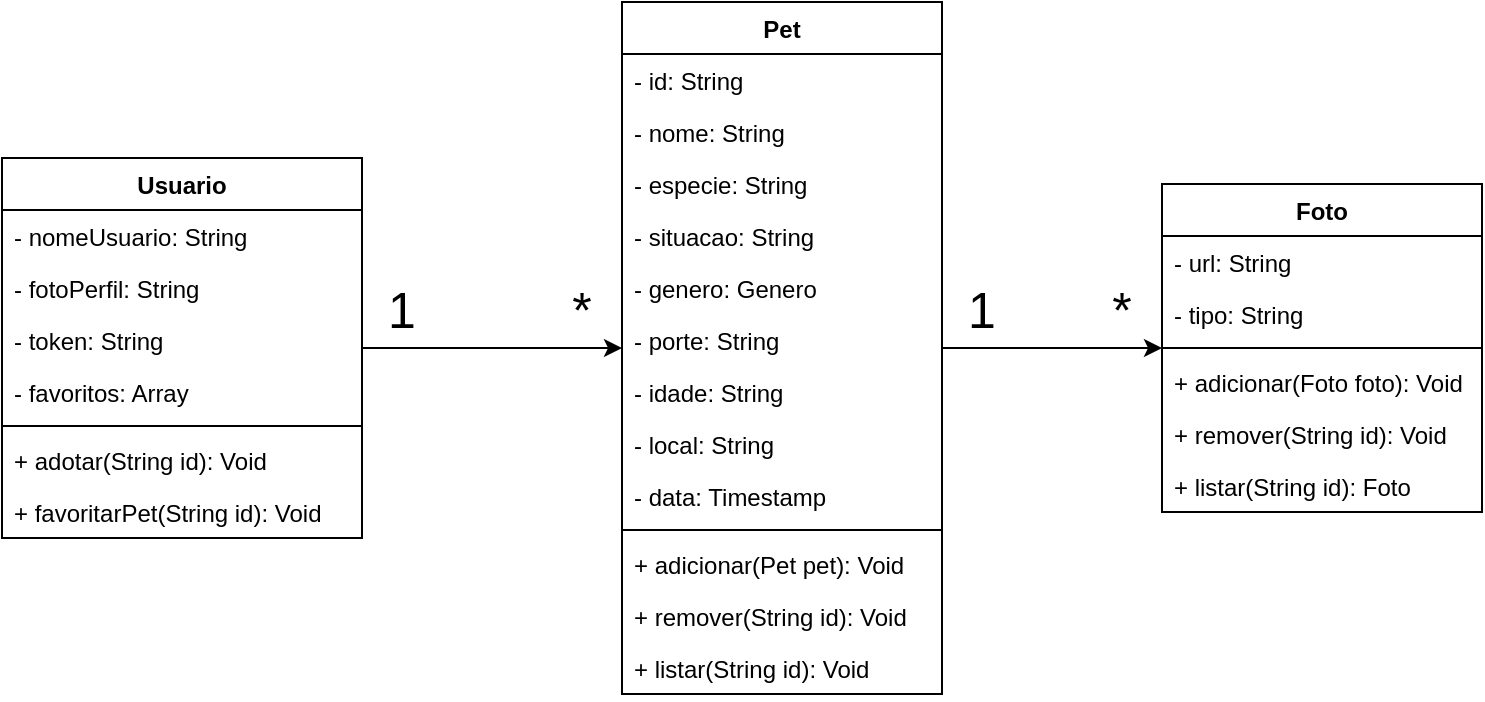 <mxfile version="12.3.9" type="github" pages="1">
  <diagram id="A0KkrBNGB3cnrAGAyUi9" name="PÃÂ¡gina-1">
    <mxGraphModel dx="946" dy="562" grid="1" gridSize="10" guides="1" tooltips="1" connect="1" arrows="1" fold="1" page="1" pageScale="1" pageWidth="827" pageHeight="1169" math="0" shadow="0">
      <root>
        <mxCell id="0"/>
        <mxCell id="1" parent="0"/>
        <mxCell id="IjBe40D-RVJvN3T-GJ97-23" value="Pet" style="swimlane;fontStyle=1;align=center;verticalAlign=top;childLayout=stackLayout;horizontal=1;startSize=26;horizontalStack=0;resizeParent=1;resizeParentMax=0;resizeLast=0;collapsible=1;marginBottom=0;" parent="1" vertex="1">
          <mxGeometry x="340" y="117" width="160" height="346" as="geometry"/>
        </mxCell>
        <mxCell id="IjBe40D-RVJvN3T-GJ97-24" value="- id: String" style="text;strokeColor=none;fillColor=none;align=left;verticalAlign=top;spacingLeft=4;spacingRight=4;overflow=hidden;rotatable=0;points=[[0,0.5],[1,0.5]];portConstraint=eastwest;" parent="IjBe40D-RVJvN3T-GJ97-23" vertex="1">
          <mxGeometry y="26" width="160" height="26" as="geometry"/>
        </mxCell>
        <mxCell id="IjBe40D-RVJvN3T-GJ97-27" value="- nome: String" style="text;strokeColor=none;fillColor=none;align=left;verticalAlign=top;spacingLeft=4;spacingRight=4;overflow=hidden;rotatable=0;points=[[0,0.5],[1,0.5]];portConstraint=eastwest;" parent="IjBe40D-RVJvN3T-GJ97-23" vertex="1">
          <mxGeometry y="52" width="160" height="26" as="geometry"/>
        </mxCell>
        <mxCell id="IjBe40D-RVJvN3T-GJ97-28" value="- especie: String" style="text;strokeColor=none;fillColor=none;align=left;verticalAlign=top;spacingLeft=4;spacingRight=4;overflow=hidden;rotatable=0;points=[[0,0.5],[1,0.5]];portConstraint=eastwest;" parent="IjBe40D-RVJvN3T-GJ97-23" vertex="1">
          <mxGeometry y="78" width="160" height="26" as="geometry"/>
        </mxCell>
        <mxCell id="IjBe40D-RVJvN3T-GJ97-29" value="- situacao: String" style="text;strokeColor=none;fillColor=none;align=left;verticalAlign=top;spacingLeft=4;spacingRight=4;overflow=hidden;rotatable=0;points=[[0,0.5],[1,0.5]];portConstraint=eastwest;" parent="IjBe40D-RVJvN3T-GJ97-23" vertex="1">
          <mxGeometry y="104" width="160" height="26" as="geometry"/>
        </mxCell>
        <mxCell id="IjBe40D-RVJvN3T-GJ97-30" value="- genero: Genero" style="text;strokeColor=none;fillColor=none;align=left;verticalAlign=top;spacingLeft=4;spacingRight=4;overflow=hidden;rotatable=0;points=[[0,0.5],[1,0.5]];portConstraint=eastwest;" parent="IjBe40D-RVJvN3T-GJ97-23" vertex="1">
          <mxGeometry y="130" width="160" height="26" as="geometry"/>
        </mxCell>
        <mxCell id="IjBe40D-RVJvN3T-GJ97-31" value="- porte: String" style="text;strokeColor=none;fillColor=none;align=left;verticalAlign=top;spacingLeft=4;spacingRight=4;overflow=hidden;rotatable=0;points=[[0,0.5],[1,0.5]];portConstraint=eastwest;" parent="IjBe40D-RVJvN3T-GJ97-23" vertex="1">
          <mxGeometry y="156" width="160" height="26" as="geometry"/>
        </mxCell>
        <mxCell id="IjBe40D-RVJvN3T-GJ97-32" value="- idade: String" style="text;strokeColor=none;fillColor=none;align=left;verticalAlign=top;spacingLeft=4;spacingRight=4;overflow=hidden;rotatable=0;points=[[0,0.5],[1,0.5]];portConstraint=eastwest;" parent="IjBe40D-RVJvN3T-GJ97-23" vertex="1">
          <mxGeometry y="182" width="160" height="26" as="geometry"/>
        </mxCell>
        <mxCell id="IjBe40D-RVJvN3T-GJ97-33" value="- local: String" style="text;strokeColor=none;fillColor=none;align=left;verticalAlign=top;spacingLeft=4;spacingRight=4;overflow=hidden;rotatable=0;points=[[0,0.5],[1,0.5]];portConstraint=eastwest;" parent="IjBe40D-RVJvN3T-GJ97-23" vertex="1">
          <mxGeometry y="208" width="160" height="26" as="geometry"/>
        </mxCell>
        <mxCell id="IjBe40D-RVJvN3T-GJ97-35" value="- data: Timestamp" style="text;strokeColor=none;fillColor=none;align=left;verticalAlign=top;spacingLeft=4;spacingRight=4;overflow=hidden;rotatable=0;points=[[0,0.5],[1,0.5]];portConstraint=eastwest;" parent="IjBe40D-RVJvN3T-GJ97-23" vertex="1">
          <mxGeometry y="234" width="160" height="26" as="geometry"/>
        </mxCell>
        <mxCell id="IjBe40D-RVJvN3T-GJ97-25" value="" style="line;strokeWidth=1;fillColor=none;align=left;verticalAlign=middle;spacingTop=-1;spacingLeft=3;spacingRight=3;rotatable=0;labelPosition=right;points=[];portConstraint=eastwest;" parent="IjBe40D-RVJvN3T-GJ97-23" vertex="1">
          <mxGeometry y="260" width="160" height="8" as="geometry"/>
        </mxCell>
        <mxCell id="IjBe40D-RVJvN3T-GJ97-26" value="+ adicionar(Pet pet): Void" style="text;strokeColor=none;fillColor=none;align=left;verticalAlign=top;spacingLeft=4;spacingRight=4;overflow=hidden;rotatable=0;points=[[0,0.5],[1,0.5]];portConstraint=eastwest;" parent="IjBe40D-RVJvN3T-GJ97-23" vertex="1">
          <mxGeometry y="268" width="160" height="26" as="geometry"/>
        </mxCell>
        <mxCell id="IjBe40D-RVJvN3T-GJ97-45" value="+ remover(String id): Void" style="text;strokeColor=none;fillColor=none;align=left;verticalAlign=top;spacingLeft=4;spacingRight=4;overflow=hidden;rotatable=0;points=[[0,0.5],[1,0.5]];portConstraint=eastwest;" parent="IjBe40D-RVJvN3T-GJ97-23" vertex="1">
          <mxGeometry y="294" width="160" height="26" as="geometry"/>
        </mxCell>
        <mxCell id="IjBe40D-RVJvN3T-GJ97-47" value="+ listar(String id): Void" style="text;strokeColor=none;fillColor=none;align=left;verticalAlign=top;spacingLeft=4;spacingRight=4;overflow=hidden;rotatable=0;points=[[0,0.5],[1,0.5]];portConstraint=eastwest;" parent="IjBe40D-RVJvN3T-GJ97-23" vertex="1">
          <mxGeometry y="320" width="160" height="26" as="geometry"/>
        </mxCell>
        <mxCell id="IjBe40D-RVJvN3T-GJ97-36" value="Foto" style="swimlane;fontStyle=1;align=center;verticalAlign=top;childLayout=stackLayout;horizontal=1;startSize=26;horizontalStack=0;resizeParent=1;resizeParentMax=0;resizeLast=0;collapsible=1;marginBottom=0;" parent="1" vertex="1">
          <mxGeometry x="610" y="208" width="160" height="164" as="geometry"/>
        </mxCell>
        <mxCell id="IjBe40D-RVJvN3T-GJ97-37" value="- url: String" style="text;strokeColor=none;fillColor=none;align=left;verticalAlign=top;spacingLeft=4;spacingRight=4;overflow=hidden;rotatable=0;points=[[0,0.5],[1,0.5]];portConstraint=eastwest;" parent="IjBe40D-RVJvN3T-GJ97-36" vertex="1">
          <mxGeometry y="26" width="160" height="26" as="geometry"/>
        </mxCell>
        <mxCell id="IjBe40D-RVJvN3T-GJ97-40" value="- tipo: String" style="text;strokeColor=none;fillColor=none;align=left;verticalAlign=top;spacingLeft=4;spacingRight=4;overflow=hidden;rotatable=0;points=[[0,0.5],[1,0.5]];portConstraint=eastwest;" parent="IjBe40D-RVJvN3T-GJ97-36" vertex="1">
          <mxGeometry y="52" width="160" height="26" as="geometry"/>
        </mxCell>
        <mxCell id="IjBe40D-RVJvN3T-GJ97-38" value="" style="line;strokeWidth=1;fillColor=none;align=left;verticalAlign=middle;spacingTop=-1;spacingLeft=3;spacingRight=3;rotatable=0;labelPosition=right;points=[];portConstraint=eastwest;" parent="IjBe40D-RVJvN3T-GJ97-36" vertex="1">
          <mxGeometry y="78" width="160" height="8" as="geometry"/>
        </mxCell>
        <mxCell id="IjBe40D-RVJvN3T-GJ97-39" value="+ adicionar(Foto foto): Void" style="text;strokeColor=none;fillColor=none;align=left;verticalAlign=top;spacingLeft=4;spacingRight=4;overflow=hidden;rotatable=0;points=[[0,0.5],[1,0.5]];portConstraint=eastwest;" parent="IjBe40D-RVJvN3T-GJ97-36" vertex="1">
          <mxGeometry y="86" width="160" height="26" as="geometry"/>
        </mxCell>
        <mxCell id="IjBe40D-RVJvN3T-GJ97-42" value="+ remover(String id): Void" style="text;strokeColor=none;fillColor=none;align=left;verticalAlign=top;spacingLeft=4;spacingRight=4;overflow=hidden;rotatable=0;points=[[0,0.5],[1,0.5]];portConstraint=eastwest;" parent="IjBe40D-RVJvN3T-GJ97-36" vertex="1">
          <mxGeometry y="112" width="160" height="26" as="geometry"/>
        </mxCell>
        <mxCell id="IjBe40D-RVJvN3T-GJ97-43" value="+ listar(String id): Foto" style="text;strokeColor=none;fillColor=none;align=left;verticalAlign=top;spacingLeft=4;spacingRight=4;overflow=hidden;rotatable=0;points=[[0,0.5],[1,0.5]];portConstraint=eastwest;" parent="IjBe40D-RVJvN3T-GJ97-36" vertex="1">
          <mxGeometry y="138" width="160" height="26" as="geometry"/>
        </mxCell>
        <mxCell id="mcWe_hCAvnwQQmmKVcBo-2" value="" style="endArrow=classic;html=1;" parent="1" source="mcWe_hCAvnwQQmmKVcBo-9" target="IjBe40D-RVJvN3T-GJ97-23" edge="1">
          <mxGeometry width="50" height="50" relative="1" as="geometry">
            <mxPoint x="330" y="286" as="sourcePoint"/>
            <mxPoint x="380" y="236" as="targetPoint"/>
          </mxGeometry>
        </mxCell>
        <mxCell id="mcWe_hCAvnwQQmmKVcBo-3" value="" style="endArrow=classic;html=1;" parent="1" source="IjBe40D-RVJvN3T-GJ97-23" target="IjBe40D-RVJvN3T-GJ97-36" edge="1">
          <mxGeometry width="50" height="50" relative="1" as="geometry">
            <mxPoint x="107" y="700" as="sourcePoint"/>
            <mxPoint x="347" y="410" as="targetPoint"/>
          </mxGeometry>
        </mxCell>
        <mxCell id="mcWe_hCAvnwQQmmKVcBo-9" value="Usuario" style="swimlane;fontStyle=1;align=center;verticalAlign=top;childLayout=stackLayout;horizontal=1;startSize=26;horizontalStack=0;resizeParent=1;resizeParentMax=0;resizeLast=0;collapsible=1;marginBottom=0;" parent="1" vertex="1">
          <mxGeometry x="30" y="195" width="180" height="190" as="geometry"/>
        </mxCell>
        <mxCell id="mcWe_hCAvnwQQmmKVcBo-11" value="- nomeUsuario: String&#xa;" style="text;strokeColor=none;fillColor=none;align=left;verticalAlign=top;spacingLeft=4;spacingRight=4;overflow=hidden;rotatable=0;points=[[0,0.5],[1,0.5]];portConstraint=eastwest;" parent="mcWe_hCAvnwQQmmKVcBo-9" vertex="1">
          <mxGeometry y="26" width="180" height="26" as="geometry"/>
        </mxCell>
        <mxCell id="mcWe_hCAvnwQQmmKVcBo-16" value="- fotoPerfil: String&#xa;" style="text;strokeColor=none;fillColor=none;align=left;verticalAlign=top;spacingLeft=4;spacingRight=4;overflow=hidden;rotatable=0;points=[[0,0.5],[1,0.5]];portConstraint=eastwest;" parent="mcWe_hCAvnwQQmmKVcBo-9" vertex="1">
          <mxGeometry y="52" width="180" height="26" as="geometry"/>
        </mxCell>
        <mxCell id="pxzVji5eB9edizhZMfTV-4" value="- token: String&#xa;" style="text;strokeColor=none;fillColor=none;align=left;verticalAlign=top;spacingLeft=4;spacingRight=4;overflow=hidden;rotatable=0;points=[[0,0.5],[1,0.5]];portConstraint=eastwest;" parent="mcWe_hCAvnwQQmmKVcBo-9" vertex="1">
          <mxGeometry y="78" width="180" height="26" as="geometry"/>
        </mxCell>
        <mxCell id="mcWe_hCAvnwQQmmKVcBo-12" value="- favoritos: Array&#xa;" style="text;strokeColor=none;fillColor=none;align=left;verticalAlign=top;spacingLeft=4;spacingRight=4;overflow=hidden;rotatable=0;points=[[0,0.5],[1,0.5]];portConstraint=eastwest;" parent="mcWe_hCAvnwQQmmKVcBo-9" vertex="1">
          <mxGeometry y="104" width="180" height="26" as="geometry"/>
        </mxCell>
        <mxCell id="mcWe_hCAvnwQQmmKVcBo-13" value="" style="line;strokeWidth=1;fillColor=none;align=left;verticalAlign=middle;spacingTop=-1;spacingLeft=3;spacingRight=3;rotatable=0;labelPosition=right;points=[];portConstraint=eastwest;" parent="mcWe_hCAvnwQQmmKVcBo-9" vertex="1">
          <mxGeometry y="130" width="180" height="8" as="geometry"/>
        </mxCell>
        <mxCell id="mcWe_hCAvnwQQmmKVcBo-14" value="+ adotar(String id): Void" style="text;strokeColor=none;fillColor=none;align=left;verticalAlign=top;spacingLeft=4;spacingRight=4;overflow=hidden;rotatable=0;points=[[0,0.5],[1,0.5]];portConstraint=eastwest;" parent="mcWe_hCAvnwQQmmKVcBo-9" vertex="1">
          <mxGeometry y="138" width="180" height="26" as="geometry"/>
        </mxCell>
        <mxCell id="mcWe_hCAvnwQQmmKVcBo-17" value="+ favoritarPet(String id): Void" style="text;strokeColor=none;fillColor=none;align=left;verticalAlign=top;spacingLeft=4;spacingRight=4;overflow=hidden;rotatable=0;points=[[0,0.5],[1,0.5]];portConstraint=eastwest;" parent="mcWe_hCAvnwQQmmKVcBo-9" vertex="1">
          <mxGeometry y="164" width="180" height="26" as="geometry"/>
        </mxCell>
        <mxCell id="TdJwfoayh-pob0wLEtqx-1" value="&lt;font style=&quot;font-size: 25px&quot;&gt;1&lt;/font&gt;" style="text;html=1;strokeColor=none;fillColor=none;align=center;verticalAlign=middle;whiteSpace=wrap;rounded=0;" parent="1" vertex="1">
          <mxGeometry x="210" y="260" width="40" height="20" as="geometry"/>
        </mxCell>
        <mxCell id="TdJwfoayh-pob0wLEtqx-2" value="&lt;font style=&quot;font-size: 25px&quot;&gt;*&lt;/font&gt;" style="text;html=1;strokeColor=none;fillColor=none;align=center;verticalAlign=middle;whiteSpace=wrap;rounded=0;" parent="1" vertex="1">
          <mxGeometry x="300" y="260" width="40" height="20" as="geometry"/>
        </mxCell>
        <mxCell id="TdJwfoayh-pob0wLEtqx-3" value="&lt;font style=&quot;font-size: 25px&quot;&gt;*&lt;/font&gt;" style="text;html=1;strokeColor=none;fillColor=none;align=center;verticalAlign=middle;whiteSpace=wrap;rounded=0;" parent="1" vertex="1">
          <mxGeometry x="570" y="260" width="40" height="20" as="geometry"/>
        </mxCell>
        <mxCell id="TdJwfoayh-pob0wLEtqx-4" value="&lt;font style=&quot;font-size: 25px&quot;&gt;1&lt;/font&gt;" style="text;html=1;strokeColor=none;fillColor=none;align=center;verticalAlign=middle;whiteSpace=wrap;rounded=0;" parent="1" vertex="1">
          <mxGeometry x="500" y="260" width="40" height="20" as="geometry"/>
        </mxCell>
      </root>
    </mxGraphModel>
  </diagram>
</mxfile>
